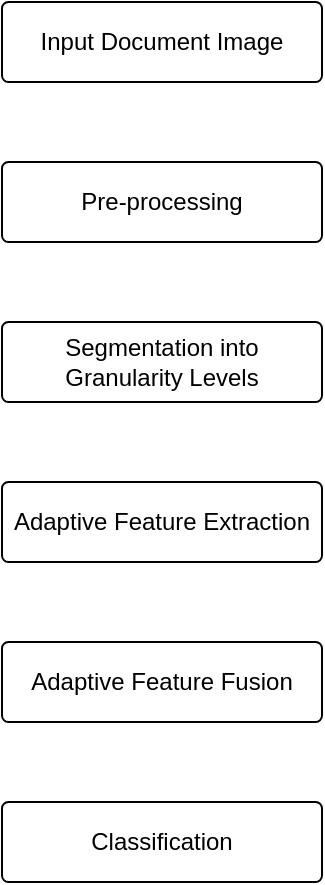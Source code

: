 <mxfile version="26.2.6">
  <diagram name="Page-1" id="J5raf0thDFQlhQfZ5x53">
    <mxGraphModel dx="398" dy="214" grid="1" gridSize="10" guides="1" tooltips="1" connect="1" arrows="1" fold="1" page="1" pageScale="1" pageWidth="1169" pageHeight="827" math="0" shadow="0">
      <root>
        <mxCell id="0" />
        <mxCell id="1" parent="0" />
        <mxCell id="aRfx6GNcpqKs_Zc0qK3B-2" value="Input Document Image" style="rounded=1;whiteSpace=wrap;html=1;arcSize=8;" vertex="1" parent="1">
          <mxGeometry x="320" y="40" width="160" height="40" as="geometry" />
        </mxCell>
        <mxCell id="aRfx6GNcpqKs_Zc0qK3B-3" value="Pre-processing" style="rounded=1;whiteSpace=wrap;html=1;arcSize=8;" vertex="1" parent="1">
          <mxGeometry x="320" y="120" width="160" height="40" as="geometry" />
        </mxCell>
        <mxCell id="aRfx6GNcpqKs_Zc0qK3B-4" value="Segmentation into Granularity Levels" style="rounded=1;whiteSpace=wrap;html=1;arcSize=8;" vertex="1" parent="1">
          <mxGeometry x="320" y="200" width="160" height="40" as="geometry" />
        </mxCell>
        <mxCell id="aRfx6GNcpqKs_Zc0qK3B-5" value="Adaptive Feature Extraction" style="rounded=1;whiteSpace=wrap;html=1;arcSize=8;" vertex="1" parent="1">
          <mxGeometry x="320" y="280" width="160" height="40" as="geometry" />
        </mxCell>
        <mxCell id="aRfx6GNcpqKs_Zc0qK3B-6" value="Adaptive Feature Fusion" style="rounded=1;whiteSpace=wrap;html=1;arcSize=8;" vertex="1" parent="1">
          <mxGeometry x="320" y="360" width="160" height="40" as="geometry" />
        </mxCell>
        <mxCell id="aRfx6GNcpqKs_Zc0qK3B-7" value="Classification" style="rounded=1;whiteSpace=wrap;html=1;arcSize=8;" vertex="1" parent="1">
          <mxGeometry x="320" y="440" width="160" height="40" as="geometry" />
        </mxCell>
      </root>
    </mxGraphModel>
  </diagram>
</mxfile>
